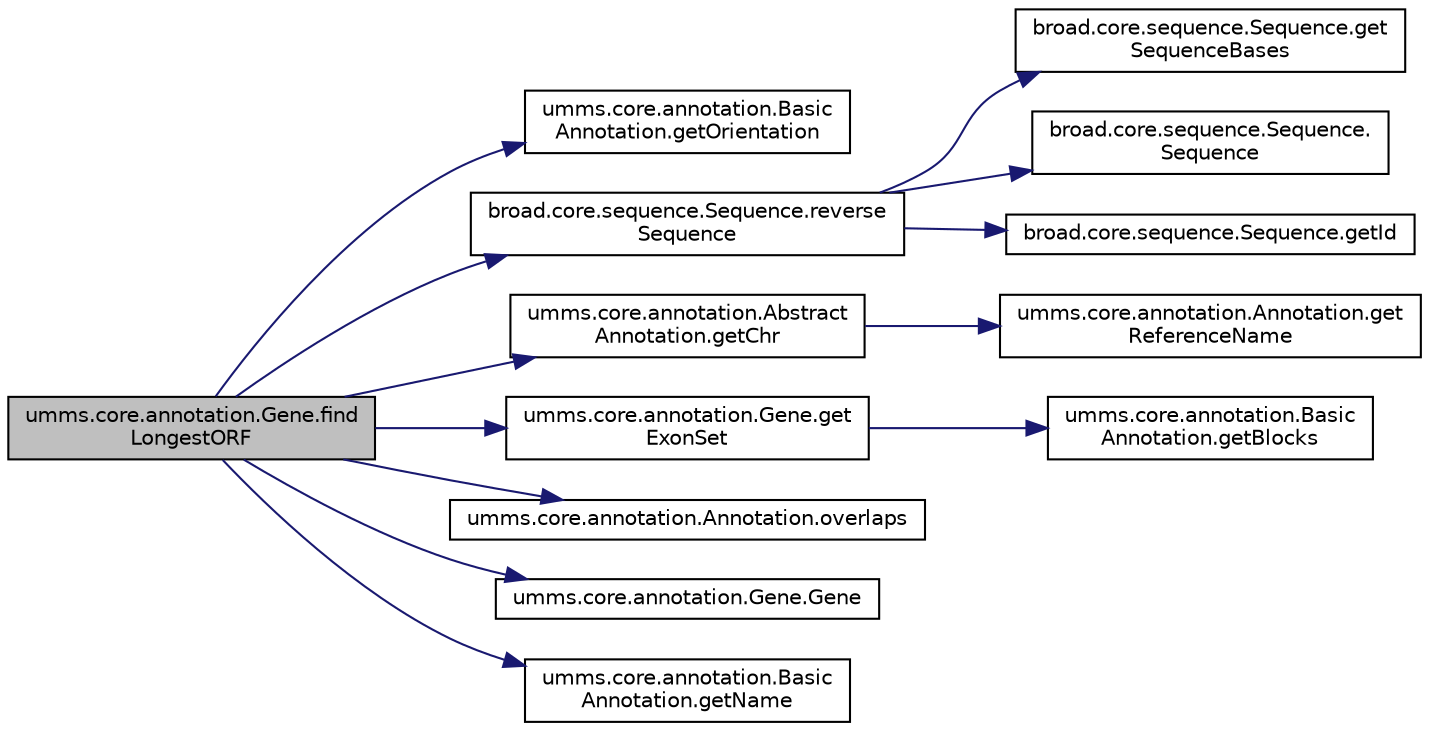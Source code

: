 digraph "umms.core.annotation.Gene.findLongestORF"
{
  edge [fontname="Helvetica",fontsize="10",labelfontname="Helvetica",labelfontsize="10"];
  node [fontname="Helvetica",fontsize="10",shape=record];
  rankdir="LR";
  Node1 [label="umms.core.annotation.Gene.find\lLongestORF",height=0.2,width=0.4,color="black", fillcolor="grey75", style="filled" fontcolor="black"];
  Node1 -> Node2 [color="midnightblue",fontsize="10",style="solid",fontname="Helvetica"];
  Node2 [label="umms.core.annotation.Basic\lAnnotation.getOrientation",height=0.2,width=0.4,color="black", fillcolor="white", style="filled",URL="$classumms_1_1core_1_1annotation_1_1_basic_annotation.html#aa5ccd2fae3fd4bd937ba202512db8030"];
  Node1 -> Node3 [color="midnightblue",fontsize="10",style="solid",fontname="Helvetica"];
  Node3 [label="broad.core.sequence.Sequence.reverse\lSequence",height=0.2,width=0.4,color="black", fillcolor="white", style="filled",URL="$classbroad_1_1core_1_1sequence_1_1_sequence.html#afc286e0183b8c3dc59903224862f5ae5"];
  Node3 -> Node4 [color="midnightblue",fontsize="10",style="solid",fontname="Helvetica"];
  Node4 [label="broad.core.sequence.Sequence.get\lSequenceBases",height=0.2,width=0.4,color="black", fillcolor="white", style="filled",URL="$classbroad_1_1core_1_1sequence_1_1_sequence.html#a416d299b6cd3017e291847079c55380f"];
  Node3 -> Node5 [color="midnightblue",fontsize="10",style="solid",fontname="Helvetica"];
  Node5 [label="broad.core.sequence.Sequence.\lSequence",height=0.2,width=0.4,color="black", fillcolor="white", style="filled",URL="$classbroad_1_1core_1_1sequence_1_1_sequence.html#a3f5ed7a6ae3513ae7eb2bae8789a6f10"];
  Node3 -> Node6 [color="midnightblue",fontsize="10",style="solid",fontname="Helvetica"];
  Node6 [label="broad.core.sequence.Sequence.getId",height=0.2,width=0.4,color="black", fillcolor="white", style="filled",URL="$classbroad_1_1core_1_1sequence_1_1_sequence.html#a5da71f38ac38e891746b5f747fe67213"];
  Node1 -> Node7 [color="midnightblue",fontsize="10",style="solid",fontname="Helvetica"];
  Node7 [label="umms.core.annotation.Abstract\lAnnotation.getChr",height=0.2,width=0.4,color="black", fillcolor="white", style="filled",URL="$classumms_1_1core_1_1annotation_1_1_abstract_annotation.html#abe1735bf83ddb3aae45c734149c50eb1"];
  Node7 -> Node8 [color="midnightblue",fontsize="10",style="solid",fontname="Helvetica"];
  Node8 [label="umms.core.annotation.Annotation.get\lReferenceName",height=0.2,width=0.4,color="black", fillcolor="white", style="filled",URL="$interfaceumms_1_1core_1_1annotation_1_1_annotation.html#a2dd53f6e6ab4a573c0e93ef42e223b93"];
  Node1 -> Node9 [color="midnightblue",fontsize="10",style="solid",fontname="Helvetica"];
  Node9 [label="umms.core.annotation.Gene.get\lExonSet",height=0.2,width=0.4,color="black", fillcolor="white", style="filled",URL="$classumms_1_1core_1_1annotation_1_1_gene.html#aa06c5697c4ec73b9257a826ab1060149"];
  Node9 -> Node10 [color="midnightblue",fontsize="10",style="solid",fontname="Helvetica"];
  Node10 [label="umms.core.annotation.Basic\lAnnotation.getBlocks",height=0.2,width=0.4,color="black", fillcolor="white", style="filled",URL="$classumms_1_1core_1_1annotation_1_1_basic_annotation.html#a59ef0358ee04952f6ddd2c2bd4e448f7"];
  Node1 -> Node11 [color="midnightblue",fontsize="10",style="solid",fontname="Helvetica"];
  Node11 [label="umms.core.annotation.Annotation.overlaps",height=0.2,width=0.4,color="black", fillcolor="white", style="filled",URL="$interfaceumms_1_1core_1_1annotation_1_1_annotation.html#ab0f817e7652b89e2775b988d73106f5c"];
  Node1 -> Node12 [color="midnightblue",fontsize="10",style="solid",fontname="Helvetica"];
  Node12 [label="umms.core.annotation.Gene.Gene",height=0.2,width=0.4,color="black", fillcolor="white", style="filled",URL="$classumms_1_1core_1_1annotation_1_1_gene.html#ad01f83ff26c705d38847795f21b18da4"];
  Node1 -> Node13 [color="midnightblue",fontsize="10",style="solid",fontname="Helvetica"];
  Node13 [label="umms.core.annotation.Basic\lAnnotation.getName",height=0.2,width=0.4,color="black", fillcolor="white", style="filled",URL="$classumms_1_1core_1_1annotation_1_1_basic_annotation.html#a75317ca06eb03c9e96cf18862e652c35"];
}
